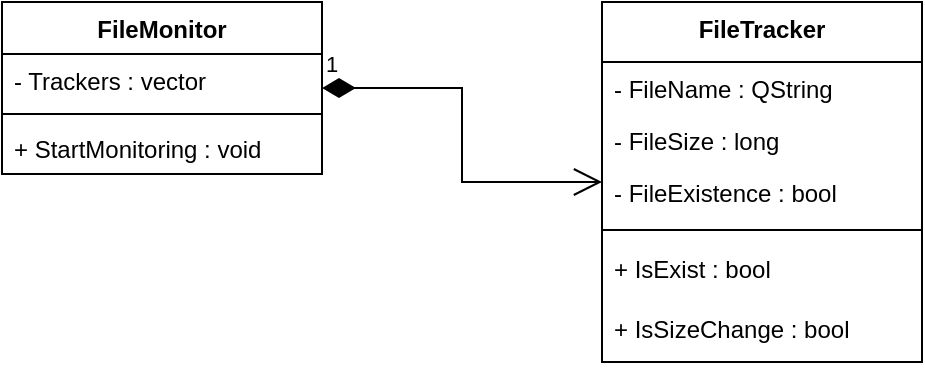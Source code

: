 <mxfile version="24.2.3" type="github">
  <diagram id="C5RBs43oDa-KdzZeNtuy" name="Page-1">
    <mxGraphModel dx="989" dy="509" grid="1" gridSize="10" guides="1" tooltips="1" connect="1" arrows="1" fold="1" page="1" pageScale="1" pageWidth="827" pageHeight="1169" math="0" shadow="0">
      <root>
        <mxCell id="WIyWlLk6GJQsqaUBKTNV-0" />
        <mxCell id="WIyWlLk6GJQsqaUBKTNV-1" parent="WIyWlLk6GJQsqaUBKTNV-0" />
        <mxCell id="oi4hE4mRIaD039x0uGyB-0" value="FileMonitor" style="swimlane;fontStyle=1;align=center;verticalAlign=top;childLayout=stackLayout;horizontal=1;startSize=26;horizontalStack=0;resizeParent=1;resizeParentMax=0;resizeLast=0;collapsible=1;marginBottom=0;whiteSpace=wrap;html=1;" vertex="1" parent="WIyWlLk6GJQsqaUBKTNV-1">
          <mxGeometry x="140" y="120" width="160" height="86" as="geometry">
            <mxRectangle x="190" y="130" width="100" height="30" as="alternateBounds" />
          </mxGeometry>
        </mxCell>
        <mxCell id="oi4hE4mRIaD039x0uGyB-1" value="- Trackers : vector" style="text;strokeColor=none;fillColor=none;align=left;verticalAlign=top;spacingLeft=4;spacingRight=4;overflow=hidden;rotatable=0;points=[[0,0.5],[1,0.5]];portConstraint=eastwest;whiteSpace=wrap;html=1;" vertex="1" parent="oi4hE4mRIaD039x0uGyB-0">
          <mxGeometry y="26" width="160" height="26" as="geometry" />
        </mxCell>
        <mxCell id="oi4hE4mRIaD039x0uGyB-2" value="" style="line;strokeWidth=1;fillColor=none;align=left;verticalAlign=middle;spacingTop=-1;spacingLeft=3;spacingRight=3;rotatable=0;labelPosition=right;points=[];portConstraint=eastwest;strokeColor=inherit;" vertex="1" parent="oi4hE4mRIaD039x0uGyB-0">
          <mxGeometry y="52" width="160" height="8" as="geometry" />
        </mxCell>
        <mxCell id="oi4hE4mRIaD039x0uGyB-3" value="+ StartMonitoring : void" style="text;strokeColor=none;fillColor=none;align=left;verticalAlign=top;spacingLeft=4;spacingRight=4;overflow=hidden;rotatable=0;points=[[0,0.5],[1,0.5]];portConstraint=eastwest;whiteSpace=wrap;html=1;" vertex="1" parent="oi4hE4mRIaD039x0uGyB-0">
          <mxGeometry y="60" width="160" height="26" as="geometry" />
        </mxCell>
        <mxCell id="oi4hE4mRIaD039x0uGyB-4" value="FileTracker" style="swimlane;fontStyle=1;align=center;verticalAlign=top;childLayout=stackLayout;horizontal=1;startSize=30;horizontalStack=0;resizeParent=1;resizeParentMax=0;resizeLast=0;collapsible=1;marginBottom=0;whiteSpace=wrap;html=1;swimlaneLine=1;" vertex="1" parent="WIyWlLk6GJQsqaUBKTNV-1">
          <mxGeometry x="440" y="120" width="160" height="180" as="geometry" />
        </mxCell>
        <mxCell id="oi4hE4mRIaD039x0uGyB-5" value="- FileName : QString" style="text;strokeColor=none;fillColor=none;align=left;verticalAlign=top;spacingLeft=4;spacingRight=4;overflow=hidden;rotatable=0;points=[[0,0.5],[1,0.5]];portConstraint=eastwest;whiteSpace=wrap;html=1;" vertex="1" parent="oi4hE4mRIaD039x0uGyB-4">
          <mxGeometry y="30" width="160" height="26" as="geometry" />
        </mxCell>
        <mxCell id="oi4hE4mRIaD039x0uGyB-10" value="- FileSize : long" style="text;strokeColor=none;fillColor=none;align=left;verticalAlign=top;spacingLeft=4;spacingRight=4;overflow=hidden;rotatable=0;points=[[0,0.5],[1,0.5]];portConstraint=eastwest;whiteSpace=wrap;html=1;" vertex="1" parent="oi4hE4mRIaD039x0uGyB-4">
          <mxGeometry y="56" width="160" height="26" as="geometry" />
        </mxCell>
        <mxCell id="oi4hE4mRIaD039x0uGyB-11" value="- FileExistence : bool" style="text;strokeColor=none;fillColor=none;align=left;verticalAlign=top;spacingLeft=4;spacingRight=4;overflow=hidden;rotatable=0;points=[[0,0.5],[1,0.5]];portConstraint=eastwest;whiteSpace=wrap;html=1;" vertex="1" parent="oi4hE4mRIaD039x0uGyB-4">
          <mxGeometry y="82" width="160" height="26" as="geometry" />
        </mxCell>
        <mxCell id="oi4hE4mRIaD039x0uGyB-6" value="" style="line;strokeWidth=1;fillColor=none;align=left;verticalAlign=middle;spacingTop=-1;spacingLeft=3;spacingRight=3;rotatable=0;labelPosition=right;points=[];portConstraint=eastwest;strokeColor=inherit;" vertex="1" parent="oi4hE4mRIaD039x0uGyB-4">
          <mxGeometry y="108" width="160" height="12" as="geometry" />
        </mxCell>
        <mxCell id="oi4hE4mRIaD039x0uGyB-7" value="+ IsExist : bool" style="text;strokeColor=none;fillColor=none;align=left;verticalAlign=top;spacingLeft=4;spacingRight=4;overflow=hidden;rotatable=0;points=[[0,0.5],[1,0.5]];portConstraint=eastwest;whiteSpace=wrap;html=1;" vertex="1" parent="oi4hE4mRIaD039x0uGyB-4">
          <mxGeometry y="120" width="160" height="30" as="geometry" />
        </mxCell>
        <mxCell id="oi4hE4mRIaD039x0uGyB-12" value="+ IsSizeChange : bool" style="text;strokeColor=none;fillColor=none;align=left;verticalAlign=top;spacingLeft=4;spacingRight=4;overflow=hidden;rotatable=0;points=[[0,0.5],[1,0.5]];portConstraint=eastwest;whiteSpace=wrap;html=1;" vertex="1" parent="oi4hE4mRIaD039x0uGyB-4">
          <mxGeometry y="150" width="160" height="30" as="geometry" />
        </mxCell>
        <mxCell id="oi4hE4mRIaD039x0uGyB-16" value="1" style="endArrow=open;html=1;endSize=12;startArrow=diamondThin;startSize=14;startFill=1;edgeStyle=orthogonalEdgeStyle;align=left;verticalAlign=bottom;rounded=0;" edge="1" parent="WIyWlLk6GJQsqaUBKTNV-1" source="oi4hE4mRIaD039x0uGyB-0" target="oi4hE4mRIaD039x0uGyB-4">
          <mxGeometry x="-1" y="3" relative="1" as="geometry">
            <mxPoint x="300" y="130" as="sourcePoint" />
            <mxPoint x="440" y="130" as="targetPoint" />
          </mxGeometry>
        </mxCell>
      </root>
    </mxGraphModel>
  </diagram>
</mxfile>
